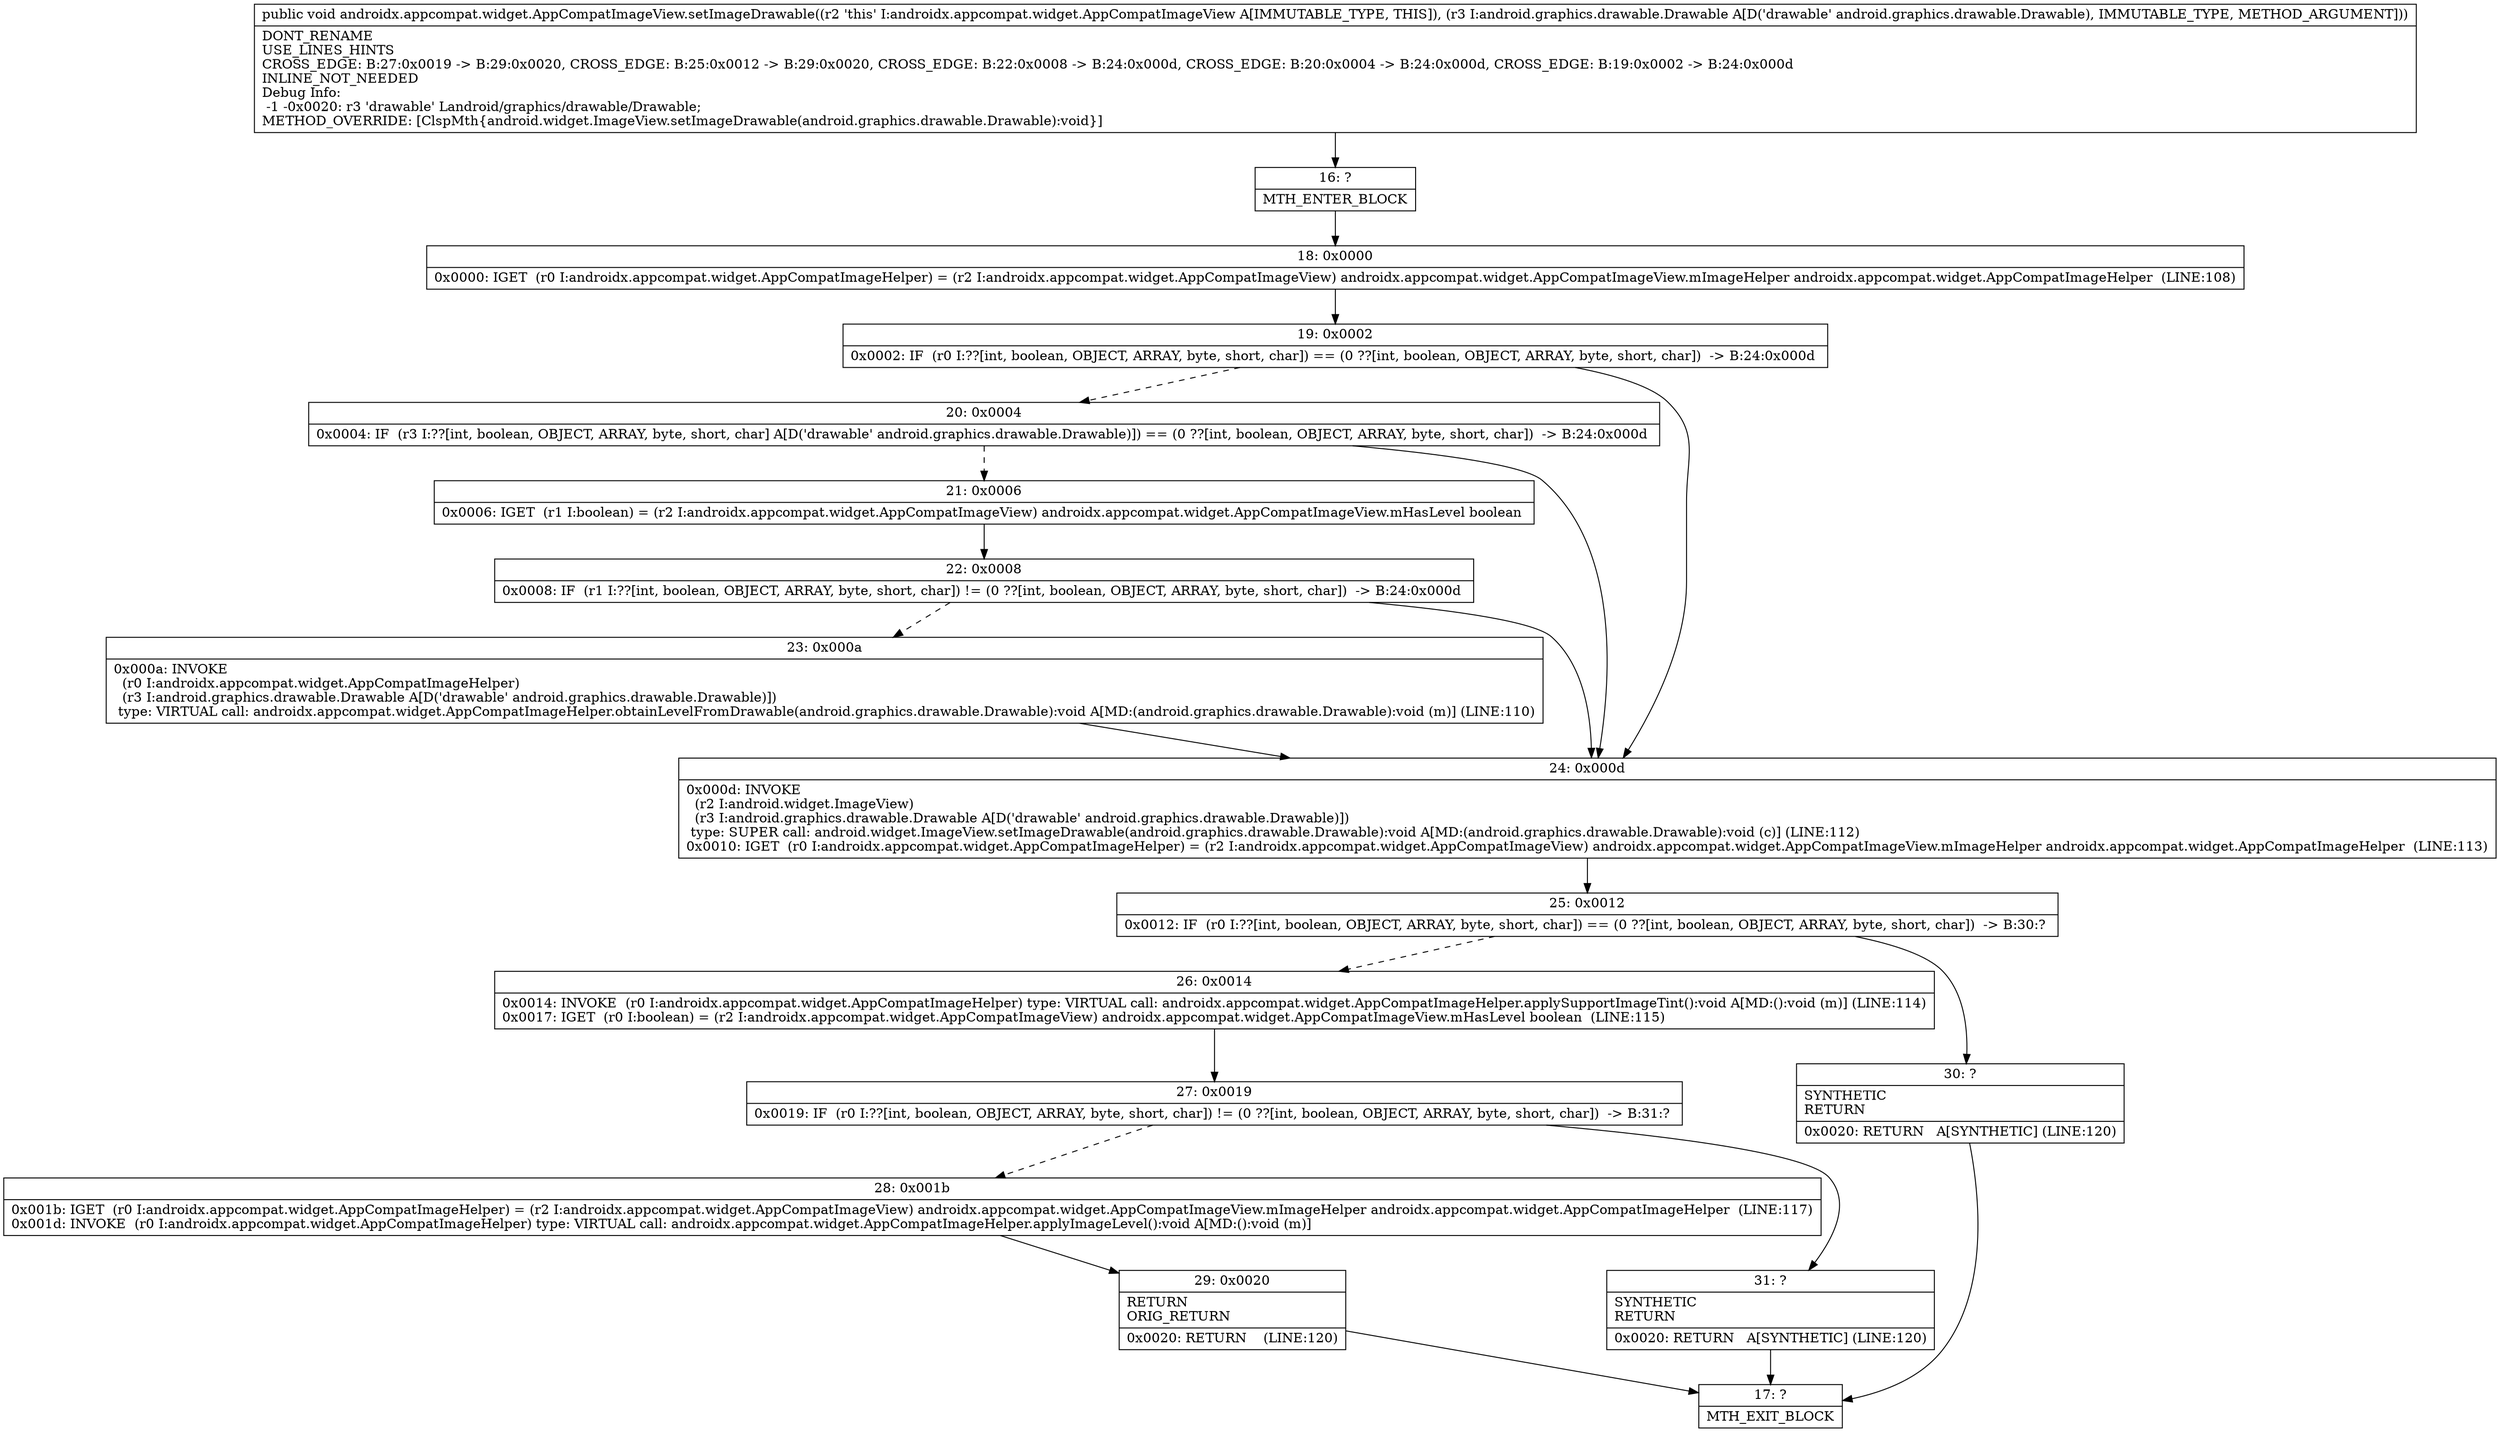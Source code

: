 digraph "CFG forandroidx.appcompat.widget.AppCompatImageView.setImageDrawable(Landroid\/graphics\/drawable\/Drawable;)V" {
Node_16 [shape=record,label="{16\:\ ?|MTH_ENTER_BLOCK\l}"];
Node_18 [shape=record,label="{18\:\ 0x0000|0x0000: IGET  (r0 I:androidx.appcompat.widget.AppCompatImageHelper) = (r2 I:androidx.appcompat.widget.AppCompatImageView) androidx.appcompat.widget.AppCompatImageView.mImageHelper androidx.appcompat.widget.AppCompatImageHelper  (LINE:108)\l}"];
Node_19 [shape=record,label="{19\:\ 0x0002|0x0002: IF  (r0 I:??[int, boolean, OBJECT, ARRAY, byte, short, char]) == (0 ??[int, boolean, OBJECT, ARRAY, byte, short, char])  \-\> B:24:0x000d \l}"];
Node_20 [shape=record,label="{20\:\ 0x0004|0x0004: IF  (r3 I:??[int, boolean, OBJECT, ARRAY, byte, short, char] A[D('drawable' android.graphics.drawable.Drawable)]) == (0 ??[int, boolean, OBJECT, ARRAY, byte, short, char])  \-\> B:24:0x000d \l}"];
Node_21 [shape=record,label="{21\:\ 0x0006|0x0006: IGET  (r1 I:boolean) = (r2 I:androidx.appcompat.widget.AppCompatImageView) androidx.appcompat.widget.AppCompatImageView.mHasLevel boolean \l}"];
Node_22 [shape=record,label="{22\:\ 0x0008|0x0008: IF  (r1 I:??[int, boolean, OBJECT, ARRAY, byte, short, char]) != (0 ??[int, boolean, OBJECT, ARRAY, byte, short, char])  \-\> B:24:0x000d \l}"];
Node_23 [shape=record,label="{23\:\ 0x000a|0x000a: INVOKE  \l  (r0 I:androidx.appcompat.widget.AppCompatImageHelper)\l  (r3 I:android.graphics.drawable.Drawable A[D('drawable' android.graphics.drawable.Drawable)])\l type: VIRTUAL call: androidx.appcompat.widget.AppCompatImageHelper.obtainLevelFromDrawable(android.graphics.drawable.Drawable):void A[MD:(android.graphics.drawable.Drawable):void (m)] (LINE:110)\l}"];
Node_24 [shape=record,label="{24\:\ 0x000d|0x000d: INVOKE  \l  (r2 I:android.widget.ImageView)\l  (r3 I:android.graphics.drawable.Drawable A[D('drawable' android.graphics.drawable.Drawable)])\l type: SUPER call: android.widget.ImageView.setImageDrawable(android.graphics.drawable.Drawable):void A[MD:(android.graphics.drawable.Drawable):void (c)] (LINE:112)\l0x0010: IGET  (r0 I:androidx.appcompat.widget.AppCompatImageHelper) = (r2 I:androidx.appcompat.widget.AppCompatImageView) androidx.appcompat.widget.AppCompatImageView.mImageHelper androidx.appcompat.widget.AppCompatImageHelper  (LINE:113)\l}"];
Node_25 [shape=record,label="{25\:\ 0x0012|0x0012: IF  (r0 I:??[int, boolean, OBJECT, ARRAY, byte, short, char]) == (0 ??[int, boolean, OBJECT, ARRAY, byte, short, char])  \-\> B:30:? \l}"];
Node_26 [shape=record,label="{26\:\ 0x0014|0x0014: INVOKE  (r0 I:androidx.appcompat.widget.AppCompatImageHelper) type: VIRTUAL call: androidx.appcompat.widget.AppCompatImageHelper.applySupportImageTint():void A[MD:():void (m)] (LINE:114)\l0x0017: IGET  (r0 I:boolean) = (r2 I:androidx.appcompat.widget.AppCompatImageView) androidx.appcompat.widget.AppCompatImageView.mHasLevel boolean  (LINE:115)\l}"];
Node_27 [shape=record,label="{27\:\ 0x0019|0x0019: IF  (r0 I:??[int, boolean, OBJECT, ARRAY, byte, short, char]) != (0 ??[int, boolean, OBJECT, ARRAY, byte, short, char])  \-\> B:31:? \l}"];
Node_28 [shape=record,label="{28\:\ 0x001b|0x001b: IGET  (r0 I:androidx.appcompat.widget.AppCompatImageHelper) = (r2 I:androidx.appcompat.widget.AppCompatImageView) androidx.appcompat.widget.AppCompatImageView.mImageHelper androidx.appcompat.widget.AppCompatImageHelper  (LINE:117)\l0x001d: INVOKE  (r0 I:androidx.appcompat.widget.AppCompatImageHelper) type: VIRTUAL call: androidx.appcompat.widget.AppCompatImageHelper.applyImageLevel():void A[MD:():void (m)]\l}"];
Node_29 [shape=record,label="{29\:\ 0x0020|RETURN\lORIG_RETURN\l|0x0020: RETURN    (LINE:120)\l}"];
Node_17 [shape=record,label="{17\:\ ?|MTH_EXIT_BLOCK\l}"];
Node_31 [shape=record,label="{31\:\ ?|SYNTHETIC\lRETURN\l|0x0020: RETURN   A[SYNTHETIC] (LINE:120)\l}"];
Node_30 [shape=record,label="{30\:\ ?|SYNTHETIC\lRETURN\l|0x0020: RETURN   A[SYNTHETIC] (LINE:120)\l}"];
MethodNode[shape=record,label="{public void androidx.appcompat.widget.AppCompatImageView.setImageDrawable((r2 'this' I:androidx.appcompat.widget.AppCompatImageView A[IMMUTABLE_TYPE, THIS]), (r3 I:android.graphics.drawable.Drawable A[D('drawable' android.graphics.drawable.Drawable), IMMUTABLE_TYPE, METHOD_ARGUMENT]))  | DONT_RENAME\lUSE_LINES_HINTS\lCROSS_EDGE: B:27:0x0019 \-\> B:29:0x0020, CROSS_EDGE: B:25:0x0012 \-\> B:29:0x0020, CROSS_EDGE: B:22:0x0008 \-\> B:24:0x000d, CROSS_EDGE: B:20:0x0004 \-\> B:24:0x000d, CROSS_EDGE: B:19:0x0002 \-\> B:24:0x000d\lINLINE_NOT_NEEDED\lDebug Info:\l  \-1 \-0x0020: r3 'drawable' Landroid\/graphics\/drawable\/Drawable;\lMETHOD_OVERRIDE: [ClspMth\{android.widget.ImageView.setImageDrawable(android.graphics.drawable.Drawable):void\}]\l}"];
MethodNode -> Node_16;Node_16 -> Node_18;
Node_18 -> Node_19;
Node_19 -> Node_20[style=dashed];
Node_19 -> Node_24;
Node_20 -> Node_21[style=dashed];
Node_20 -> Node_24;
Node_21 -> Node_22;
Node_22 -> Node_23[style=dashed];
Node_22 -> Node_24;
Node_23 -> Node_24;
Node_24 -> Node_25;
Node_25 -> Node_26[style=dashed];
Node_25 -> Node_30;
Node_26 -> Node_27;
Node_27 -> Node_28[style=dashed];
Node_27 -> Node_31;
Node_28 -> Node_29;
Node_29 -> Node_17;
Node_31 -> Node_17;
Node_30 -> Node_17;
}

